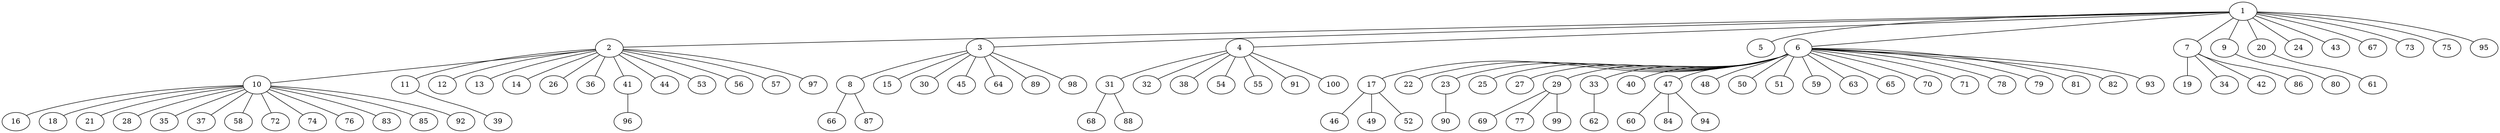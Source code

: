graph arbol_BFS_G_1 {
    1;
    2;
    3;
    4;
    5;
    6;
    7;
    9;
    20;
    24;
    43;
    67;
    73;
    75;
    95;
    10;
    11;
    12;
    13;
    14;
    26;
    36;
    41;
    44;
    53;
    56;
    57;
    97;
    8;
    15;
    30;
    45;
    64;
    89;
    98;
    31;
    32;
    38;
    54;
    55;
    91;
    100;
    17;
    22;
    23;
    25;
    27;
    29;
    33;
    40;
    47;
    48;
    50;
    51;
    59;
    63;
    65;
    70;
    71;
    78;
    79;
    81;
    82;
    93;
    19;
    34;
    42;
    86;
    80;
    61;
    16;
    18;
    21;
    28;
    35;
    37;
    58;
    72;
    74;
    76;
    83;
    85;
    92;
    39;
    96;
    66;
    87;
    68;
    88;
    46;
    49;
    52;
    90;
    69;
    77;
    99;
    62;
    60;
    84;
    94;
    1 -- 2;
    1 -- 3;
    1 -- 4;
    1 -- 5;
    1 -- 6;
    1 -- 7;
    1 -- 9;
    1 -- 20;
    1 -- 24;
    1 -- 43;
    1 -- 67;
    1 -- 73;
    1 -- 75;
    1 -- 95;
    2 -- 10;
    2 -- 11;
    2 -- 12;
    2 -- 13;
    2 -- 14;
    2 -- 26;
    2 -- 36;
    2 -- 41;
    2 -- 44;
    2 -- 53;
    2 -- 56;
    2 -- 57;
    2 -- 97;
    3 -- 8;
    3 -- 15;
    3 -- 30;
    3 -- 45;
    3 -- 64;
    3 -- 89;
    3 -- 98;
    4 -- 31;
    4 -- 32;
    4 -- 38;
    4 -- 54;
    4 -- 55;
    4 -- 91;
    4 -- 100;
    6 -- 17;
    6 -- 22;
    6 -- 23;
    6 -- 25;
    6 -- 27;
    6 -- 29;
    6 -- 33;
    6 -- 40;
    6 -- 47;
    6 -- 48;
    6 -- 50;
    6 -- 51;
    6 -- 59;
    6 -- 63;
    6 -- 65;
    6 -- 70;
    6 -- 71;
    6 -- 78;
    6 -- 79;
    6 -- 81;
    6 -- 82;
    6 -- 93;
    7 -- 19;
    7 -- 34;
    7 -- 42;
    7 -- 86;
    9 -- 80;
    20 -- 61;
    10 -- 16;
    10 -- 18;
    10 -- 21;
    10 -- 28;
    10 -- 35;
    10 -- 37;
    10 -- 58;
    10 -- 72;
    10 -- 74;
    10 -- 76;
    10 -- 83;
    10 -- 85;
    10 -- 92;
    11 -- 39;
    41 -- 96;
    8 -- 66;
    8 -- 87;
    31 -- 68;
    31 -- 88;
    17 -- 46;
    17 -- 49;
    17 -- 52;
    23 -- 90;
    29 -- 69;
    29 -- 77;
    29 -- 99;
    33 -- 62;
    47 -- 60;
    47 -- 84;
    47 -- 94;
}